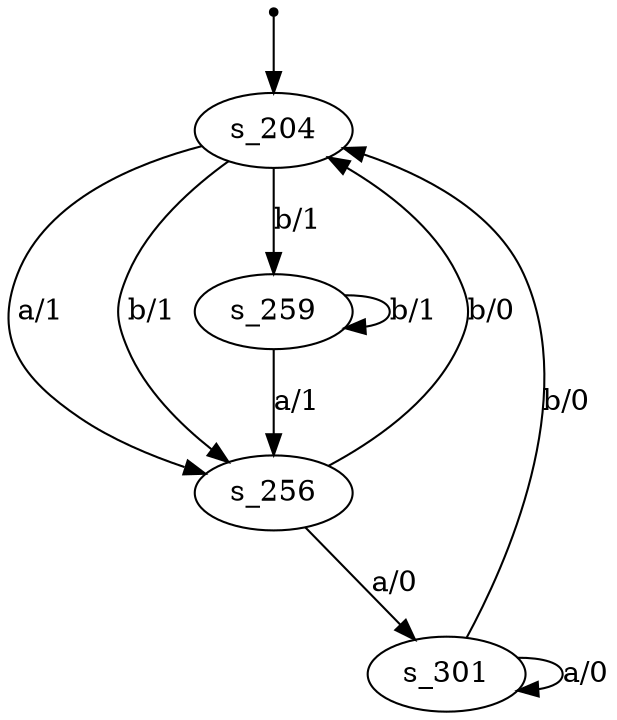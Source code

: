 digraph fsm {
	s_204 [root=true]
	s_256
	s_301
	s_259
	qi [shape = point]
	qi -> s_204
	s_204 -> s_256 [label="a/1"]
	s_256 -> s_301 [label="a/0"]
	s_301 -> s_301 [label="a/0"]
	s_301 -> s_204 [label="b/0"]
	s_204 -> s_259 [label="b/1"]
	s_259 -> s_259 [label="b/1"]
	s_256 -> s_204 [label="b/0"]
	s_259 -> s_256 [label="a/1"]
	s_204 -> s_256 [label="b/1"]
}